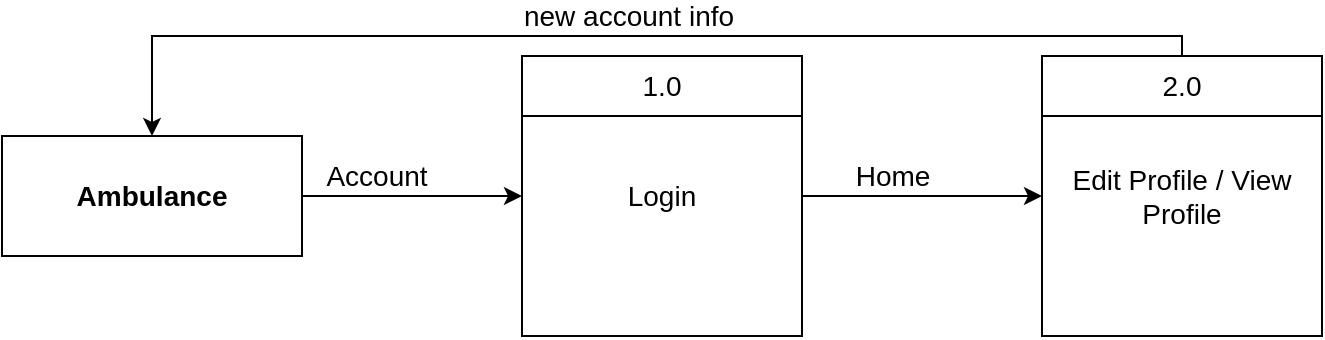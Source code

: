 <mxfile version="13.1.0" type="github">
  <diagram id="X5nhNn54w9-DPyJ9hYwQ" name="Page-1">
    <mxGraphModel dx="1422" dy="762" grid="1" gridSize="10" guides="1" tooltips="1" connect="1" arrows="1" fold="1" page="1" pageScale="1" pageWidth="827" pageHeight="1169" math="0" shadow="0">
      <root>
        <mxCell id="0" />
        <mxCell id="1" parent="0" />
        <mxCell id="qaZZmKHdU_g0IZXwKH5g-3" style="edgeStyle=orthogonalEdgeStyle;rounded=0;orthogonalLoop=1;jettySize=auto;html=1;exitX=1;exitY=0.5;exitDx=0;exitDy=0;entryX=0;entryY=0.5;entryDx=0;entryDy=0;fontSize=14;" edge="1" parent="1" source="d1Oq-qGcMdM5WaBHT3wK-1" target="qaZZmKHdU_g0IZXwKH5g-1">
          <mxGeometry relative="1" as="geometry" />
        </mxCell>
        <mxCell id="qaZZmKHdU_g0IZXwKH5g-4" value="Account" style="edgeLabel;html=1;align=center;verticalAlign=middle;resizable=0;points=[];fontSize=14;" vertex="1" connectable="0" parent="qaZZmKHdU_g0IZXwKH5g-3">
          <mxGeometry x="-0.323" y="1" relative="1" as="geometry">
            <mxPoint y="-9" as="offset" />
          </mxGeometry>
        </mxCell>
        <mxCell id="d1Oq-qGcMdM5WaBHT3wK-1" value="Ambulance" style="rounded=0;whiteSpace=wrap;html=1;fontStyle=1;fontSize=14;" parent="1" vertex="1">
          <mxGeometry x="40" y="80" width="150" height="60" as="geometry" />
        </mxCell>
        <mxCell id="qaZZmKHdU_g0IZXwKH5g-6" value="" style="edgeStyle=orthogonalEdgeStyle;rounded=0;orthogonalLoop=1;jettySize=auto;html=1;fontSize=14;" edge="1" parent="1" source="qaZZmKHdU_g0IZXwKH5g-1" target="qaZZmKHdU_g0IZXwKH5g-7">
          <mxGeometry relative="1" as="geometry">
            <mxPoint x="520" y="110" as="targetPoint" />
          </mxGeometry>
        </mxCell>
        <mxCell id="qaZZmKHdU_g0IZXwKH5g-11" value="Home" style="edgeLabel;html=1;align=center;verticalAlign=middle;resizable=0;points=[];fontSize=14;" vertex="1" connectable="0" parent="qaZZmKHdU_g0IZXwKH5g-6">
          <mxGeometry x="-0.25" y="-1" relative="1" as="geometry">
            <mxPoint y="-11" as="offset" />
          </mxGeometry>
        </mxCell>
        <mxCell id="qaZZmKHdU_g0IZXwKH5g-1" value="Login" style="whiteSpace=wrap;html=1;aspect=fixed;fontSize=14;" vertex="1" parent="1">
          <mxGeometry x="300" y="40" width="140" height="140" as="geometry" />
        </mxCell>
        <mxCell id="qaZZmKHdU_g0IZXwKH5g-2" value="1.0" style="rounded=0;whiteSpace=wrap;html=1;fontSize=14;" vertex="1" parent="1">
          <mxGeometry x="300" y="40" width="140" height="30" as="geometry" />
        </mxCell>
        <mxCell id="qaZZmKHdU_g0IZXwKH5g-9" style="edgeStyle=orthogonalEdgeStyle;rounded=0;orthogonalLoop=1;jettySize=auto;html=1;entryX=0.5;entryY=0;entryDx=0;entryDy=0;fontSize=14;" edge="1" parent="1" source="qaZZmKHdU_g0IZXwKH5g-7" target="d1Oq-qGcMdM5WaBHT3wK-1">
          <mxGeometry relative="1" as="geometry">
            <Array as="points">
              <mxPoint x="630" y="30" />
              <mxPoint x="115" y="30" />
            </Array>
          </mxGeometry>
        </mxCell>
        <mxCell id="qaZZmKHdU_g0IZXwKH5g-10" value="new account info" style="edgeLabel;html=1;align=center;verticalAlign=middle;resizable=0;points=[];fontSize=14;" vertex="1" connectable="0" parent="qaZZmKHdU_g0IZXwKH5g-9">
          <mxGeometry x="-0.002" y="-1" relative="1" as="geometry">
            <mxPoint y="-9" as="offset" />
          </mxGeometry>
        </mxCell>
        <mxCell id="qaZZmKHdU_g0IZXwKH5g-7" value="Edit Profile / View Profile" style="whiteSpace=wrap;html=1;aspect=fixed;fontSize=14;" vertex="1" parent="1">
          <mxGeometry x="560" y="40" width="140" height="140" as="geometry" />
        </mxCell>
        <mxCell id="qaZZmKHdU_g0IZXwKH5g-8" value="2.0" style="rounded=0;whiteSpace=wrap;html=1;fontSize=14;" vertex="1" parent="1">
          <mxGeometry x="560" y="40" width="140" height="30" as="geometry" />
        </mxCell>
      </root>
    </mxGraphModel>
  </diagram>
</mxfile>
